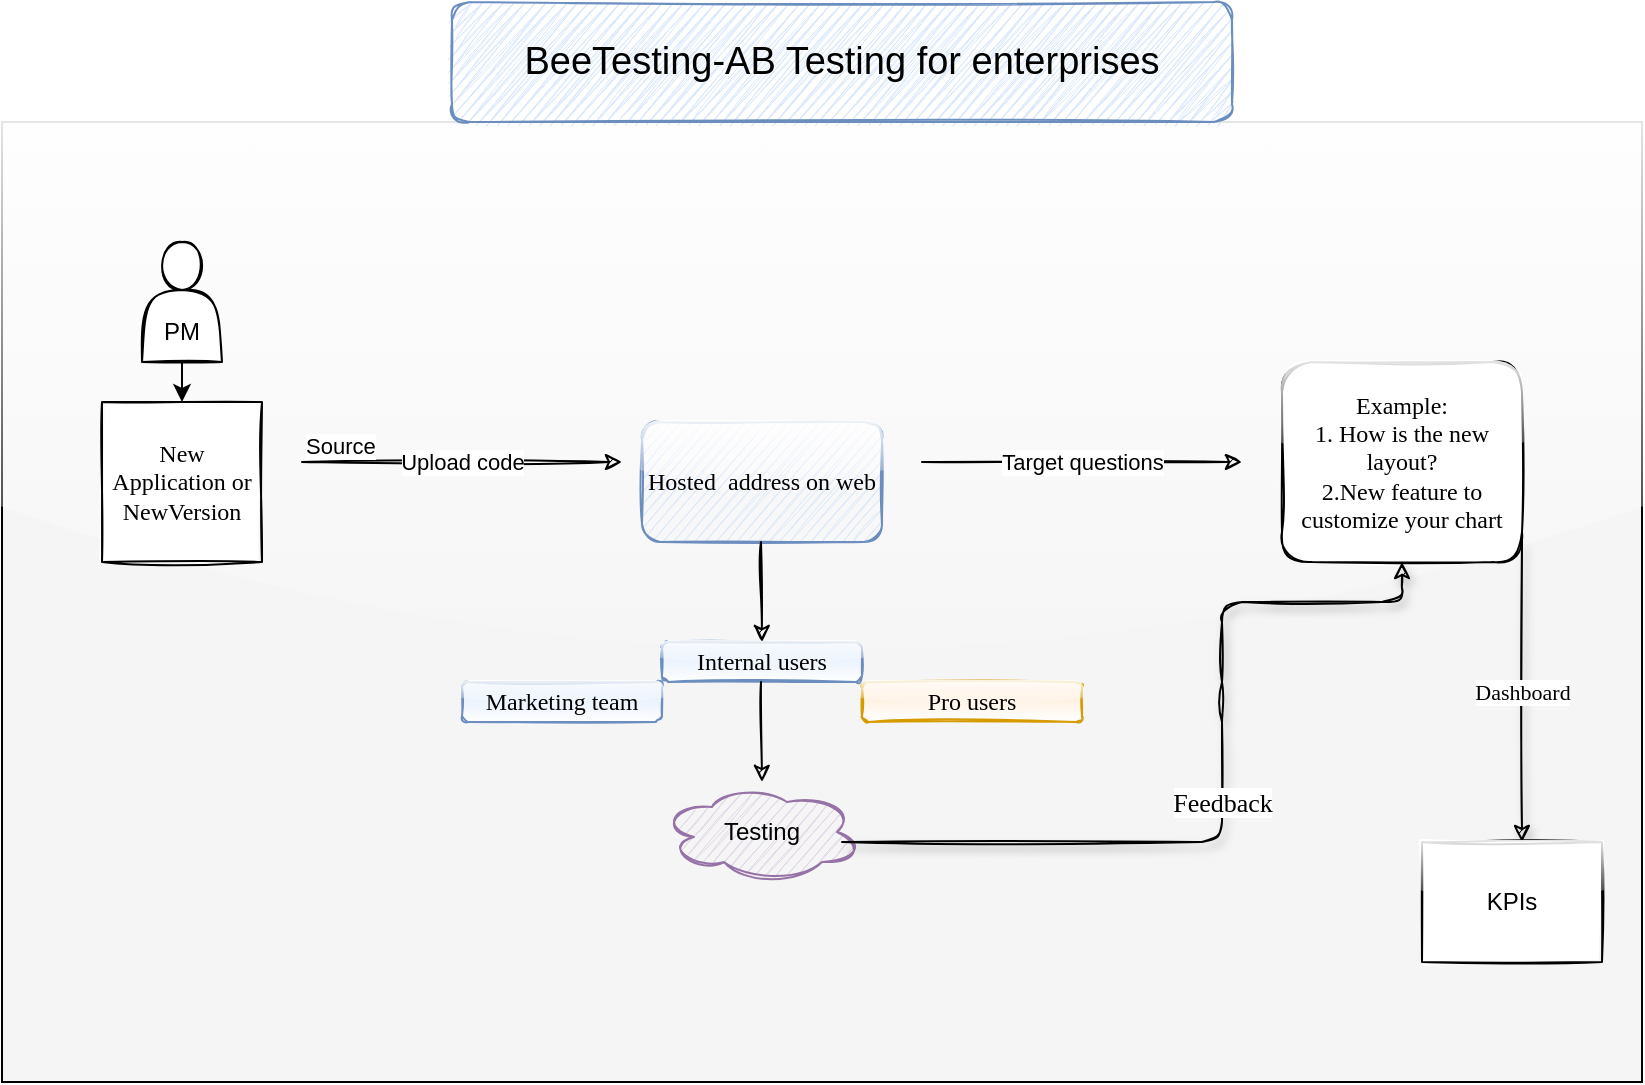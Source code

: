 <mxfile version="14.6.12" type="github">
  <diagram id="zAs5lEhep1FQ8h4ewNx3" name="Page-1">
    <mxGraphModel dx="830" dy="774" grid="1" gridSize="10" guides="1" tooltips="1" connect="1" arrows="1" fold="1" page="1" pageScale="1" pageWidth="850" pageHeight="1100" math="0" shadow="0">
      <root>
        <mxCell id="0" />
        <mxCell id="1" parent="0" />
        <mxCell id="OmXmISmj4j7JAIJjR71S-1" value="" style="rounded=0;whiteSpace=wrap;html=1;fillColor=#f5f5f5;fontColor=#333333;sketch=0;glass=1;shadow=0;" vertex="1" parent="1">
          <mxGeometry x="20" y="110" width="820" height="480" as="geometry" />
        </mxCell>
        <mxCell id="OmXmISmj4j7JAIJjR71S-2" value="&lt;font style=&quot;font-size: 19px&quot;&gt;BeeTesting-AB Testing for enterprises&lt;/font&gt;" style="rounded=1;whiteSpace=wrap;html=1;fillColor=#dae8fc;strokeColor=#6c8ebf;sketch=1;fillStyle=zigzag;" vertex="1" parent="1">
          <mxGeometry x="245" y="50" width="390" height="60" as="geometry" />
        </mxCell>
        <mxCell id="OmXmISmj4j7JAIJjR71S-3" value="&lt;font face=&quot;Comic Sans MS&quot;&gt;New Application or NewVersion&lt;/font&gt;" style="whiteSpace=wrap;html=1;aspect=fixed;rounded=0;shadow=0;glass=0;sketch=1;" vertex="1" parent="1">
          <mxGeometry x="70" y="250" width="80" height="80" as="geometry" />
        </mxCell>
        <mxCell id="OmXmISmj4j7JAIJjR71S-4" value="&lt;br&gt;&lt;br&gt;PM" style="shape=actor;whiteSpace=wrap;html=1;sketch=1;" vertex="1" parent="1">
          <mxGeometry x="90" y="170" width="40" height="60" as="geometry" />
        </mxCell>
        <mxCell id="OmXmISmj4j7JAIJjR71S-6" value="" style="endArrow=classic;html=1;exitX=0.5;exitY=1;exitDx=0;exitDy=0;" edge="1" parent="1" source="OmXmISmj4j7JAIJjR71S-4" target="OmXmISmj4j7JAIJjR71S-3">
          <mxGeometry width="50" height="50" relative="1" as="geometry">
            <mxPoint x="430" y="430" as="sourcePoint" />
            <mxPoint x="480" y="380" as="targetPoint" />
          </mxGeometry>
        </mxCell>
        <mxCell id="OmXmISmj4j7JAIJjR71S-7" value="" style="endArrow=classic;html=1;sketch=1;" edge="1" parent="1">
          <mxGeometry relative="1" as="geometry">
            <mxPoint x="170" y="280" as="sourcePoint" />
            <mxPoint x="330" y="280" as="targetPoint" />
          </mxGeometry>
        </mxCell>
        <mxCell id="OmXmISmj4j7JAIJjR71S-8" value="Upload code" style="edgeLabel;resizable=0;html=1;align=center;verticalAlign=middle;" connectable="0" vertex="1" parent="OmXmISmj4j7JAIJjR71S-7">
          <mxGeometry relative="1" as="geometry" />
        </mxCell>
        <mxCell id="OmXmISmj4j7JAIJjR71S-9" value="Source" style="edgeLabel;resizable=0;html=1;align=left;verticalAlign=bottom;" connectable="0" vertex="1" parent="OmXmISmj4j7JAIJjR71S-7">
          <mxGeometry x="-1" relative="1" as="geometry" />
        </mxCell>
        <mxCell id="OmXmISmj4j7JAIJjR71S-10" value="&lt;font face=&quot;Comic Sans MS&quot;&gt;Hosted &amp;nbsp;address on web&lt;/font&gt;" style="rounded=1;whiteSpace=wrap;html=1;shadow=0;glass=1;sketch=1;strokeColor=#6c8ebf;fillColor=#dae8fc;" vertex="1" parent="1">
          <mxGeometry x="340" y="260" width="120" height="60" as="geometry" />
        </mxCell>
        <mxCell id="OmXmISmj4j7JAIJjR71S-13" value="" style="endArrow=classic;html=1;sketch=1;" edge="1" parent="1">
          <mxGeometry relative="1" as="geometry">
            <mxPoint x="480" y="280" as="sourcePoint" />
            <mxPoint x="640" y="280" as="targetPoint" />
          </mxGeometry>
        </mxCell>
        <mxCell id="OmXmISmj4j7JAIJjR71S-14" value="Target questions" style="edgeLabel;resizable=0;html=1;align=center;verticalAlign=middle;" connectable="0" vertex="1" parent="OmXmISmj4j7JAIJjR71S-13">
          <mxGeometry relative="1" as="geometry" />
        </mxCell>
        <mxCell id="OmXmISmj4j7JAIJjR71S-15" value="&lt;font face=&quot;Comic Sans MS&quot;&gt;Example:&lt;br&gt;1. How is the new layout?&lt;br&gt;2.New feature to customize your chart&lt;br&gt;&lt;/font&gt;" style="rounded=1;whiteSpace=wrap;html=1;shadow=0;glass=1;sketch=1;" vertex="1" parent="1">
          <mxGeometry x="660" y="230" width="120" height="100" as="geometry" />
        </mxCell>
        <mxCell id="OmXmISmj4j7JAIJjR71S-16" value="&lt;font face=&quot;Comic Sans MS&quot;&gt;Internal users&lt;/font&gt;" style="rounded=1;whiteSpace=wrap;html=1;shadow=0;glass=1;sketch=1;strokeColor=#6c8ebf;fillColor=#dae8fc;gradientColor=#ffffff;" vertex="1" parent="1">
          <mxGeometry x="350" y="370" width="100" height="20" as="geometry" />
        </mxCell>
        <mxCell id="OmXmISmj4j7JAIJjR71S-17" value="&lt;font face=&quot;Comic Sans MS&quot;&gt;Marketing team&lt;/font&gt;" style="rounded=1;whiteSpace=wrap;html=1;shadow=0;glass=1;sketch=1;strokeColor=#6c8ebf;fillColor=#dae8fc;gradientColor=#ffffff;" vertex="1" parent="1">
          <mxGeometry x="250" y="390" width="100" height="20" as="geometry" />
        </mxCell>
        <mxCell id="OmXmISmj4j7JAIJjR71S-18" value="&lt;font face=&quot;Comic Sans MS&quot;&gt;Pro users&lt;/font&gt;" style="rounded=1;whiteSpace=wrap;html=1;shadow=0;glass=1;sketch=1;strokeColor=#d79b00;fillColor=#ffe6cc;gradientColor=#ffffff;" vertex="1" parent="1">
          <mxGeometry x="450" y="390" width="110" height="20" as="geometry" />
        </mxCell>
        <mxCell id="OmXmISmj4j7JAIJjR71S-20" value="" style="endArrow=classic;html=1;sketch=1;" edge="1" parent="1">
          <mxGeometry width="50" height="50" relative="1" as="geometry">
            <mxPoint x="399.5" y="320" as="sourcePoint" />
            <mxPoint x="400" y="370" as="targetPoint" />
          </mxGeometry>
        </mxCell>
        <mxCell id="OmXmISmj4j7JAIJjR71S-21" value="Testing" style="ellipse;shape=cloud;whiteSpace=wrap;html=1;rounded=1;shadow=0;glass=1;sketch=1;strokeColor=#9673a6;fillColor=#e1d5e7;" vertex="1" parent="1">
          <mxGeometry x="350" y="440" width="100" height="50" as="geometry" />
        </mxCell>
        <mxCell id="OmXmISmj4j7JAIJjR71S-22" value="" style="endArrow=classic;html=1;sketch=1;" edge="1" parent="1">
          <mxGeometry width="50" height="50" relative="1" as="geometry">
            <mxPoint x="399.5" y="390" as="sourcePoint" />
            <mxPoint x="400" y="440" as="targetPoint" />
          </mxGeometry>
        </mxCell>
        <mxCell id="OmXmISmj4j7JAIJjR71S-23" value="" style="endArrow=classic;html=1;entryX=0.5;entryY=1;entryDx=0;entryDy=0;sketch=1;shadow=1;" edge="1" parent="1" target="OmXmISmj4j7JAIJjR71S-15">
          <mxGeometry relative="1" as="geometry">
            <mxPoint x="440" y="470" as="sourcePoint" />
            <mxPoint x="800" y="350" as="targetPoint" />
            <Array as="points">
              <mxPoint x="630" y="470" />
              <mxPoint x="630" y="400" />
              <mxPoint x="630" y="350" />
              <mxPoint x="720" y="350" />
            </Array>
          </mxGeometry>
        </mxCell>
        <mxCell id="OmXmISmj4j7JAIJjR71S-24" value="&lt;font face=&quot;Comic Sans MS&quot; style=&quot;font-size: 13px&quot;&gt;Feedback&lt;/font&gt;" style="edgeLabel;resizable=0;html=1;align=center;verticalAlign=middle;" connectable="0" vertex="1" parent="OmXmISmj4j7JAIJjR71S-23">
          <mxGeometry relative="1" as="geometry" />
        </mxCell>
        <mxCell id="OmXmISmj4j7JAIJjR71S-26" value="&lt;font face=&quot;Comic Sans MS&quot;&gt;Dashboard&lt;/font&gt;" style="endArrow=classic;html=1;shadow=1;sketch=1;" edge="1" parent="1">
          <mxGeometry width="50" height="50" relative="1" as="geometry">
            <mxPoint x="780" y="320" as="sourcePoint" />
            <mxPoint x="780" y="470" as="targetPoint" />
          </mxGeometry>
        </mxCell>
        <mxCell id="OmXmISmj4j7JAIJjR71S-27" value="KPIs" style="rounded=0;whiteSpace=wrap;html=1;shadow=0;glass=1;sketch=1;strokeColor=#000000;gradientColor=#ffffff;" vertex="1" parent="1">
          <mxGeometry x="730" y="470" width="90" height="60" as="geometry" />
        </mxCell>
      </root>
    </mxGraphModel>
  </diagram>
</mxfile>
